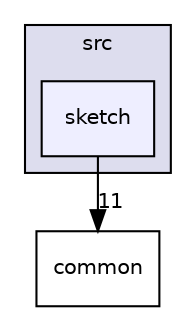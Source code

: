 digraph "src/sketch" {
  compound=true
  node [ fontsize="10", fontname="Helvetica"];
  edge [ labelfontsize="10", labelfontname="Helvetica"];
  subgraph clusterdir_68267d1309a1af8e8297ef4c3efbcdba {
    graph [ bgcolor="#ddddee", pencolor="black", label="src" fontname="Helvetica", fontsize="10", URL="dir_68267d1309a1af8e8297ef4c3efbcdba.html"]
  dir_ef43dc1024c8c688fd3275ab544df33f [shape=box, label="sketch", style="filled", fillcolor="#eeeeff", pencolor="black", URL="dir_ef43dc1024c8c688fd3275ab544df33f.html"];
  }
  dir_fdedb0aba14d44ce9d99bc100e026e6a [shape=box label="common" URL="dir_fdedb0aba14d44ce9d99bc100e026e6a.html"];
  dir_ef43dc1024c8c688fd3275ab544df33f->dir_fdedb0aba14d44ce9d99bc100e026e6a [headlabel="11", labeldistance=1.5 headhref="dir_000006_000003.html"];
}
